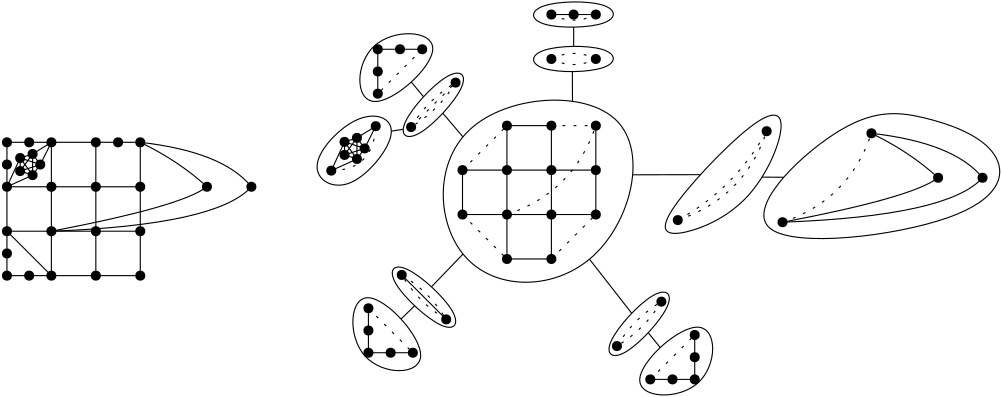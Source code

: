<?xml version="1.0"?>
<!DOCTYPE ipe SYSTEM "ipe.dtd">
<ipe version="70206" creator="Ipe 7.2.7">
<info created="D:20180326161942" modified="D:20180326164559"/>
<ipestyle name="basic">
<symbol name="arrow/arc(spx)">
<path stroke="sym-stroke" fill="sym-stroke" pen="sym-pen">
0 0 m
-1 0.333 l
-1 -0.333 l
h
</path>
</symbol>
<symbol name="arrow/farc(spx)">
<path stroke="sym-stroke" fill="white" pen="sym-pen">
0 0 m
-1 0.333 l
-1 -0.333 l
h
</path>
</symbol>
<symbol name="arrow/ptarc(spx)">
<path stroke="sym-stroke" fill="sym-stroke" pen="sym-pen">
0 0 m
-1 0.333 l
-0.8 0 l
-1 -0.333 l
h
</path>
</symbol>
<symbol name="arrow/fptarc(spx)">
<path stroke="sym-stroke" fill="white" pen="sym-pen">
0 0 m
-1 0.333 l
-0.8 0 l
-1 -0.333 l
h
</path>
</symbol>
<symbol name="mark/circle(sx)" transformations="translations">
<path fill="sym-stroke">
0.6 0 0 0.6 0 0 e
0.4 0 0 0.4 0 0 e
</path>
</symbol>
<symbol name="mark/disk(sx)" transformations="translations">
<path fill="sym-stroke">
0.6 0 0 0.6 0 0 e
</path>
</symbol>
<symbol name="mark/fdisk(sfx)" transformations="translations">
<group>
<path fill="sym-fill">
0.5 0 0 0.5 0 0 e
</path>
<path fill="sym-stroke" fillrule="eofill">
0.6 0 0 0.6 0 0 e
0.4 0 0 0.4 0 0 e
</path>
</group>
</symbol>
<symbol name="mark/box(sx)" transformations="translations">
<path fill="sym-stroke" fillrule="eofill">
-0.6 -0.6 m
0.6 -0.6 l
0.6 0.6 l
-0.6 0.6 l
h
-0.4 -0.4 m
0.4 -0.4 l
0.4 0.4 l
-0.4 0.4 l
h
</path>
</symbol>
<symbol name="mark/square(sx)" transformations="translations">
<path fill="sym-stroke">
-0.6 -0.6 m
0.6 -0.6 l
0.6 0.6 l
-0.6 0.6 l
h
</path>
</symbol>
<symbol name="mark/fsquare(sfx)" transformations="translations">
<group>
<path fill="sym-fill">
-0.5 -0.5 m
0.5 -0.5 l
0.5 0.5 l
-0.5 0.5 l
h
</path>
<path fill="sym-stroke" fillrule="eofill">
-0.6 -0.6 m
0.6 -0.6 l
0.6 0.6 l
-0.6 0.6 l
h
-0.4 -0.4 m
0.4 -0.4 l
0.4 0.4 l
-0.4 0.4 l
h
</path>
</group>
</symbol>
<symbol name="mark/cross(sx)" transformations="translations">
<group>
<path fill="sym-stroke">
-0.43 -0.57 m
0.57 0.43 l
0.43 0.57 l
-0.57 -0.43 l
h
</path>
<path fill="sym-stroke">
-0.43 0.57 m
0.57 -0.43 l
0.43 -0.57 l
-0.57 0.43 l
h
</path>
</group>
</symbol>
<symbol name="arrow/fnormal(spx)">
<path stroke="sym-stroke" fill="white" pen="sym-pen">
0 0 m
-1 0.333 l
-1 -0.333 l
h
</path>
</symbol>
<symbol name="arrow/pointed(spx)">
<path stroke="sym-stroke" fill="sym-stroke" pen="sym-pen">
0 0 m
-1 0.333 l
-0.8 0 l
-1 -0.333 l
h
</path>
</symbol>
<symbol name="arrow/fpointed(spx)">
<path stroke="sym-stroke" fill="white" pen="sym-pen">
0 0 m
-1 0.333 l
-0.8 0 l
-1 -0.333 l
h
</path>
</symbol>
<symbol name="arrow/linear(spx)">
<path stroke="sym-stroke" pen="sym-pen">
-1 0.333 m
0 0 l
-1 -0.333 l
</path>
</symbol>
<symbol name="arrow/fdouble(spx)">
<path stroke="sym-stroke" fill="white" pen="sym-pen">
0 0 m
-1 0.333 l
-1 -0.333 l
h
-1 0 m
-2 0.333 l
-2 -0.333 l
h
</path>
</symbol>
<symbol name="arrow/double(spx)">
<path stroke="sym-stroke" fill="sym-stroke" pen="sym-pen">
0 0 m
-1 0.333 l
-1 -0.333 l
h
-1 0 m
-2 0.333 l
-2 -0.333 l
h
</path>
</symbol>
<pen name="heavier" value="0.8"/>
<pen name="fat" value="1.2"/>
<pen name="ultrafat" value="2"/>
<symbolsize name="large" value="5"/>
<symbolsize name="small" value="2"/>
<symbolsize name="tiny" value="1.1"/>
<arrowsize name="large" value="10"/>
<arrowsize name="small" value="5"/>
<arrowsize name="tiny" value="3"/>
<color name="red" value="1 0 0"/>
<color name="green" value="0 1 0"/>
<color name="blue" value="0 0 1"/>
<color name="yellow" value="1 1 0"/>
<color name="orange" value="1 0.647 0"/>
<color name="gold" value="1 0.843 0"/>
<color name="purple" value="0.627 0.125 0.941"/>
<color name="gray" value="0.745"/>
<color name="brown" value="0.647 0.165 0.165"/>
<color name="navy" value="0 0 0.502"/>
<color name="pink" value="1 0.753 0.796"/>
<color name="seagreen" value="0.18 0.545 0.341"/>
<color name="turquoise" value="0.251 0.878 0.816"/>
<color name="violet" value="0.933 0.51 0.933"/>
<color name="darkblue" value="0 0 0.545"/>
<color name="darkcyan" value="0 0.545 0.545"/>
<color name="darkgray" value="0.663"/>
<color name="darkgreen" value="0 0.392 0"/>
<color name="darkmagenta" value="0.545 0 0.545"/>
<color name="darkorange" value="1 0.549 0"/>
<color name="darkred" value="0.545 0 0"/>
<color name="lightblue" value="0.678 0.847 0.902"/>
<color name="lightcyan" value="0.878 1 1"/>
<color name="lightgray" value="0.827"/>
<color name="lightgreen" value="0.565 0.933 0.565"/>
<color name="lightyellow" value="1 1 0.878"/>
<dashstyle name="dashed" value="[4] 0"/>
<dashstyle name="dotted" value="[1 3] 0"/>
<dashstyle name="dash dotted" value="[4 2 1 2] 0"/>
<dashstyle name="dash dot dotted" value="[4 2 1 2 1 2] 0"/>
<textsize name="large" value="\large"/>
<textsize name="small" value="\small"/>
<textsize name="tiny" value="\tiny"/>
<textsize name="Large" value="\Large"/>
<textsize name="LARGE" value="\LARGE"/>
<textsize name="huge" value="\huge"/>
<textsize name="Huge" value="\Huge"/>
<textsize name="footnote" value="\footnotesize"/>
<textstyle name="center" begin="\begin{center}" end="\end{center}"/>
<textstyle name="itemize" begin="\begin{itemize}" end="\end{itemize}"/>
<textstyle name="item" begin="\begin{itemize}\item{}" end="\end{itemize}"/>
<gridsize name="4 pts" value="4"/>
<gridsize name="8 pts (~3 mm)" value="8"/>
<gridsize name="16 pts (~6 mm)" value="16"/>
<gridsize name="32 pts (~12 mm)" value="32"/>
<gridsize name="10 pts (~3.5 mm)" value="10"/>
<gridsize name="20 pts (~7 mm)" value="20"/>
<gridsize name="14 pts (~5 mm)" value="14"/>
<gridsize name="28 pts (~10 mm)" value="28"/>
<gridsize name="56 pts (~20 mm)" value="56"/>
<anglesize name="90 deg" value="90"/>
<anglesize name="60 deg" value="60"/>
<anglesize name="45 deg" value="45"/>
<anglesize name="30 deg" value="30"/>
<anglesize name="22.5 deg" value="22.5"/>
<opacity name="10%" value="0.1"/>
<opacity name="30%" value="0.3"/>
<opacity name="50%" value="0.5"/>
<opacity name="75%" value="0.75"/>
<tiling name="falling" angle="-60" step="4" width="1"/>
<tiling name="rising" angle="30" step="4" width="1"/>
</ipestyle>
<ipestyle name="brew">
<color name="aliceblue" value="0.941 0.973 1"/>
<color name="brew1" value="0.552 0.827 0.78"/>
<color name="brew2" value="1 1 0.701"/>
<color name="brew3" value="0.745 0.729 0.854"/>
<color name="brew4" value="0.984 0.501 0.447"/>
<color name="brew5" value="0.501 0.694 0.827"/>
<color name="brew6" value="0.992 0.705 0.384"/>
<color name="brew7" value="0.701 0.87 0.411"/>
<color name="brew8" value="0.988 0.803 0.898"/>
</ipestyle>
<page>
<layer name="alpha"/>
<view layers="alpha" active="alpha"/>
<use layer="alpha" matrix="1 0 0 1 -34.0642 -90.7774" name="mark/disk(sx)" pos="128 624" size="normal" stroke="black"/>
<use matrix="1 0 0 1 -34.0642 -90.7774" name="mark/disk(sx)" pos="144 624" size="normal" stroke="black"/>
<use matrix="1 0 0 1 -34.0642 -90.7774" name="mark/disk(sx)" pos="160 624" size="normal" stroke="black"/>
<use matrix="1 0 0 1 -34.0642 -90.7774" name="mark/disk(sx)" pos="176 624" size="normal" stroke="black"/>
<use matrix="1 0 0 1 -34.0642 -90.7774" name="mark/disk(sx)" pos="176 608" size="normal" stroke="black"/>
<use matrix="1 0 0 1 -34.0642 -90.7774" name="mark/disk(sx)" pos="160 608" size="normal" stroke="black"/>
<use matrix="1 0 0 1 -34.0642 -90.7774" name="mark/disk(sx)" pos="144 608" size="normal" stroke="black"/>
<use matrix="1 0 0 1 -34.0642 -90.7774" name="mark/disk(sx)" pos="128 608" size="normal" stroke="black"/>
<use matrix="1 0 0 1 -34.0642 -90.7774" name="mark/disk(sx)" pos="128 592" size="normal" stroke="black"/>
<use matrix="1 0 0 1 -34.0642 -90.7774" name="mark/disk(sx)" pos="144 592" size="normal" stroke="black"/>
<use matrix="1 0 0 1 -34.0642 -90.7774" name="mark/disk(sx)" pos="160 592" size="normal" stroke="black"/>
<use matrix="1 0 0 1 -34.0642 -90.7774" name="mark/disk(sx)" pos="176 592" size="normal" stroke="black"/>
<use matrix="1 0 0 1 -34.0642 -90.7774" name="mark/disk(sx)" pos="176 576" size="normal" stroke="black"/>
<use matrix="1 0 0 1 -34.0642 -90.7774" name="mark/disk(sx)" pos="160 576" size="normal" stroke="black"/>
<use matrix="1 0 0 1 -34.0642 -90.7774" name="mark/disk(sx)" pos="144 576" size="normal" stroke="black"/>
<use matrix="1 0 0 1 -34.0642 -90.7774" name="mark/disk(sx)" pos="128 576" size="normal" stroke="black"/>
<path matrix="0.5 0 0 0.5 29.9358 181.223" stroke="black">
224 704 m
283.535 697.272
304 672 c
</path>
<path matrix="0.5 0 0 0.5 29.9358 181.223" stroke="black">
304 672 m
279.511 644.411
160 640 c
</path>
<path matrix="0.5 0 0 0.5 29.9358 181.223" stroke="black">
160 640 m
253.721 657.764
272 672 c
</path>
<path matrix="0.5 0 0 0.5 29.9358 181.223" stroke="black">
272 672 m
251.892 690.505
224 704 c
</path>
<path matrix="0.5 0 0 0.5 29.9358 181.223" stroke="black">
128 704 m
160 704 l
</path>
<path matrix="0.5 0 0 0.5 29.9358 181.223" stroke="black">
160 704 m
192 704 l
</path>
<path matrix="0.5 0 0 0.5 29.9358 181.223" stroke="black">
192 704 m
224 704 l
</path>
<path matrix="0.5 0 0 0.5 29.9358 181.223" stroke="black">
224 704 m
224 672 l
</path>
<path matrix="0.5 0 0 0.5 29.9358 181.223" stroke="black">
224 672 m
224 640 l
</path>
<path matrix="0.5 0 0 0.5 29.9358 181.223" stroke="black">
224 640 m
224 608 l
</path>
<path matrix="0.5 0 0 0.5 29.9358 181.223" stroke="black">
224 672 m
192 672 l
</path>
<path matrix="0.5 0 0 0.5 29.9358 181.223" stroke="black">
160 672 m
192 672 l
</path>
<path matrix="0.5 0 0 0.5 29.9358 181.223" stroke="black">
128 672 m
160 672 l
</path>
<path matrix="0.5 0 0 0.5 29.9358 181.223" stroke="black">
128 672 m
128 704 l
</path>
<path matrix="0.5 0 0 0.5 29.9358 181.223" stroke="black">
160 704 m
160 672 l
</path>
<path matrix="0.5 0 0 0.5 29.9358 181.223" stroke="black">
192 704 m
192 672 l
</path>
<path matrix="0.5 0 0 0.5 29.9358 181.223" stroke="black">
128 672 m
128 640 l
</path>
<path matrix="0.5 0 0 0.5 29.9358 181.223" stroke="black">
160 672 m
160 640 l
</path>
<path matrix="0.5 0 0 0.5 29.9358 181.223" stroke="black">
192 672 m
192 640 l
</path>
<path matrix="0.5 0 0 0.5 29.9358 181.223" stroke="black">
128 640 m
160 640 l
</path>
<path matrix="0.5 0 0 0.5 29.9358 181.223" stroke="black">
192 640 m
224 640 l
</path>
<path matrix="0.5 0 0 0.5 29.9358 181.223" stroke="black">
192 640 m
192 608 l
</path>
<path matrix="0.5 0 0 0.5 29.9358 181.223" stroke="black">
160 640 m
160 608 l
</path>
<path matrix="0.5 0 0 0.5 29.9358 181.223" stroke="black">
128 640 m
128 608 l
</path>
<path matrix="0.5 0 0 0.5 29.9358 181.223" stroke="black">
128 608 m
160 608 l
</path>
<path matrix="0.5 0 0 0.5 29.9358 181.223" stroke="black">
160 608 m
192 608 l
</path>
<path matrix="0.5 0 0 0.5 29.9358 181.223" stroke="black">
192 608 m
224 608 l
</path>
<use matrix="0.5 0 0 0.5 29.9358 181.223" name="mark/disk(sx)" pos="272 672" size="normal" stroke="black"/>
<use matrix="0.5 0 0 0.5 29.9358 181.223" name="mark/disk(sx)" pos="304 672" size="normal" stroke="black"/>
<use matrix="0.5 0 0 0.5 29.9358 181.223" name="mark/disk(sx)" pos="128 688" size="normal" stroke="black"/>
<use matrix="0.5 0 0 0.5 29.9358 181.223" name="mark/disk(sx)" pos="144 704" size="normal" stroke="black"/>
<use matrix="0.5 0 0 0.5 29.9358 181.223" name="mark/disk(sx)" pos="128 624" size="normal" stroke="black"/>
<use matrix="0.5 0 0 0.5 29.9358 181.223" name="mark/disk(sx)" pos="144 608" size="normal" stroke="black"/>
<use matrix="0.5 0 0 0.5 29.9358 181.223" name="mark/disk(sx)" pos="208 704" size="normal" stroke="black"/>
<use matrix="0.5 0 0 0.5 163.436 278.723" name="mark/disk(sx)" pos="128 544" size="normal" stroke="black"/>
<use matrix="0.5 0 0 0.5 163.436 278.723" name="mark/disk(sx)" pos="128 560" size="normal" stroke="black"/>
<use matrix="0.5 0 0 0.5 163.436 278.723" name="mark/disk(sx)" pos="128 576" size="normal" stroke="black"/>
<use matrix="0.5 0 0 0.5 163.436 278.723" name="mark/disk(sx)" pos="144 576" size="normal" stroke="black"/>
<use matrix="0.5 0 0 0.5 163.436 278.723" name="mark/disk(sx)" pos="160 576" size="normal" stroke="black"/>
<path matrix="0.5 0 0 0.5 163.436 278.723" stroke="black" dash="dotted">
160 576 m
128 544 l
</path>
<path matrix="0.5 0 0 0.5 163.436 278.723" stroke="black">
128 544 m
128 560 l
</path>
<path matrix="0.5 0 0 0.5 163.436 278.723" stroke="black">
128 560 m
128 576 l
</path>
<path matrix="0.5 0 0 0.5 163.436 278.723" stroke="black">
128 576 m
160 576 l
</path>
<use matrix="0.5 0 0 0.5 175.436 266.723" name="mark/disk(sx)" pos="128 544" size="normal" stroke="black"/>
<use matrix="0.5 0 0 0.5 175.436 266.723" name="mark/disk(sx)" pos="160 576" size="normal" stroke="black"/>
<path matrix="0.5 0 0 0.5 167.436 274.723" stroke="black" dash="dotted">
144 528 m
156 548
176 560 c
</path>
<path matrix="0.5 0 0 0.5 167.436 274.723" stroke="black" dash="dotted">
176 560 m
164 540
144 528 c
</path>
<use matrix="1 0 0 1 129.936 -84.7774" name="mark/disk(sx)" pos="144 624" size="normal" stroke="black"/>
<use matrix="1 0 0 1 129.936 -84.7774" name="mark/disk(sx)" pos="160 624" size="normal" stroke="black"/>
<use matrix="1 0 0 1 129.936 -84.7774" name="mark/disk(sx)" pos="176 624" size="normal" stroke="black"/>
<use matrix="1 0 0 1 129.936 -84.7774" name="mark/disk(sx)" pos="176 608" size="normal" stroke="black"/>
<use matrix="1 0 0 1 129.936 -84.7774" name="mark/disk(sx)" pos="160 608" size="normal" stroke="black"/>
<use matrix="1 0 0 1 129.936 -84.7774" name="mark/disk(sx)" pos="144 608" size="normal" stroke="black"/>
<use matrix="1 0 0 1 129.936 -84.7774" name="mark/disk(sx)" pos="128 608" size="normal" stroke="black"/>
<use matrix="1 0 0 1 129.936 -84.7774" name="mark/disk(sx)" pos="128 592" size="normal" stroke="black"/>
<use matrix="1 0 0 1 129.936 -84.7774" name="mark/disk(sx)" pos="144 592" size="normal" stroke="black"/>
<use matrix="1 0 0 1 129.936 -84.7774" name="mark/disk(sx)" pos="160 592" size="normal" stroke="black"/>
<use matrix="1 0 0 1 129.936 -84.7774" name="mark/disk(sx)" pos="176 592" size="normal" stroke="black"/>
<use matrix="1 0 0 1 129.936 -84.7774" name="mark/disk(sx)" pos="160 576" size="normal" stroke="black"/>
<use matrix="1 0 0 1 129.936 -84.7774" name="mark/disk(sx)" pos="144 576" size="normal" stroke="black"/>
<path matrix="0.5 0 0 0.5 193.936 187.223" stroke="black">
160 704 m
192 704 l
</path>
<path matrix="0.5 0 0 0.5 193.936 187.223" stroke="black">
224 704 m
224 672 l
</path>
<path matrix="0.5 0 0 0.5 193.936 187.223" stroke="black">
224 672 m
224 640 l
</path>
<path matrix="0.5 0 0 0.5 193.936 187.223" stroke="black">
224 672 m
192 672 l
</path>
<path matrix="0.5 0 0 0.5 193.936 187.223" stroke="black">
160 672 m
192 672 l
</path>
<path matrix="0.5 0 0 0.5 193.936 187.223" stroke="black">
128 672 m
160 672 l
</path>
<path matrix="0.5 0 0 0.5 193.936 187.223" stroke="black">
160 704 m
160 672 l
</path>
<path matrix="0.5 0 0 0.5 193.936 187.223" stroke="black">
192 704 m
192 672 l
</path>
<path matrix="0.5 0 0 0.5 193.936 187.223" stroke="black">
128 672 m
128 640 l
</path>
<path matrix="0.5 0 0 0.5 193.936 187.223" stroke="black">
160 672 m
160 640 l
</path>
<path matrix="0.5 0 0 0.5 193.936 187.223" stroke="black">
192 672 m
192 640 l
</path>
<path matrix="0.5 0 0 0.5 193.936 187.223" stroke="black">
128 640 m
160 640 l
</path>
<path matrix="0.5 0 0 0.5 193.936 187.223" stroke="black">
192 640 m
224 640 l
</path>
<path matrix="0.5 0 0 0.5 193.936 187.223" stroke="black">
192 640 m
192 608 l
</path>
<path matrix="0.5 0 0 0.5 193.936 187.223" stroke="black">
160 640 m
160 608 l
</path>
<path matrix="0.5 0 0 0.5 193.936 187.223" stroke="black">
160 608 m
192 608 l
</path>
<path matrix="0.5 0 0 0.5 163.936 271.223" stroke="black" dash="dotted">
188 504 m
220 536 l
</path>
<path matrix="0.5 0 0 0.5 163.936 271.223" stroke="black" dash="dotted">
188 472 m
220 440 l
</path>
<path matrix="0.5 0 0 0.5 163.936 271.223" stroke="black" dash="dotted">
252 536 m
284 536 l
</path>
<path matrix="0.5 0 0 0.5 29.9358 181.223" stroke="black">
160 640 m
192 640 l
</path>
<path matrix="0.5 0 0 0.5 163.936 271.223" stroke="black">
220 472 m
252 472 l
</path>
<path matrix="0.5 0 0 0.5 163.936 271.223" stroke="black" dash="dotted">
220 472 m
268 488
284 536 c
</path>
<use matrix="1 0 0 1 129.936 -60.7774" name="mark/disk(sx)" pos="160 624" size="normal" stroke="black"/>
<use matrix="1 0 0 1 129.936 -60.7774" name="mark/disk(sx)" pos="176 624" size="normal" stroke="black"/>
<use matrix="1 0 0 1 129.936 -44.7774" name="mark/disk(sx)" pos="160 624" size="normal" stroke="black"/>
<use matrix="1 0 0 1 129.936 -44.7774" name="mark/disk(sx)" pos="176 624" size="normal" stroke="black"/>
<path matrix="0.5 0 0 0.5 163.936 311.223" stroke="black">
252 536 m
284 536 l
</path>
<use matrix="0.5 0 0 0.5 163.936 283.223" name="mark/disk(sx)" pos="268 592" size="normal" stroke="black"/>
<path matrix="0.5 0 0 0.5 163.936 283.223" stroke="black" dash="dotted">
252 592 m
268 584
284 592 c
</path>
<path matrix="0.5 0 0 0.5 293.148 184.462" stroke="black">
224 704 m
283.535 697.272
304 672 c
</path>
<path matrix="0.5 0 0 0.5 293.148 184.462" stroke="black">
304 672 m
279.511 644.411
160 640 c
</path>
<path matrix="0.5 0 0 0.5 293.148 184.462" stroke="black">
160 640 m
253.721 657.764
272 672 c
</path>
<path matrix="0.5 0 0 0.5 293.148 184.462" stroke="black">
272 672 m
251.892 690.505
224 704 c
</path>
<use matrix="0.5 0 0 0.5 293.148 184.462" name="mark/disk(sx)" pos="272 672" size="normal" stroke="black"/>
<use matrix="0.5 0 0 0.5 293.148 184.462" name="mark/disk(sx)" pos="304 672" size="normal" stroke="black"/>
<path matrix="0.5 0 0 0.5 263.148 268.462" stroke="black" dash="dotted">
220 472 m
268 488
284 536 c
</path>
<use matrix="0.5 0 0 0.5 209.148 270.462" name="mark/disk(sx)" pos="328 468" size="normal" stroke="black"/>
<use matrix="0.5 0 0 0.5 209.148 270.462" name="mark/disk(sx)" pos="392 532" size="normal" stroke="black"/>
<path matrix="0.5 0 0 0.5 225.436 269.223" stroke="black" dash="dotted">
220 472 m
268 488
284 536 c
</path>
<use matrix="0.5 0 0 0.5 183.436 271.223" name="mark/disk(sx)" pos="304 468" size="normal" stroke="black"/>
<use matrix="0.5 0 0 0.5 183.436 271.223" name="mark/disk(sx)" pos="368 532" size="normal" stroke="black"/>
<path matrix="0.5 0 0 0.5 163.231 278.928" stroke="black">
112 592
112 512
196 588 u
</path>
<path matrix="0.5 0 0 0.5 166.436 275.723" stroke="black">
176 572
132 524
148 512
192 560 u
</path>
<use matrix="0 0.5 -0.5 0 512.066 393.475" name="mark/disk(sx)" pos="128 544" size="normal" stroke="black"/>
<use matrix="0 0.5 -0.5 0 512.066 393.475" name="mark/disk(sx)" pos="128 560" size="normal" stroke="black"/>
<use matrix="0 0.5 -0.5 0 512.066 393.475" name="mark/disk(sx)" pos="128 576" size="normal" stroke="black"/>
<use matrix="0 0.5 -0.5 0 512.066 393.475" name="mark/disk(sx)" pos="144 576" size="normal" stroke="black"/>
<use matrix="0 0.5 -0.5 0 512.066 393.475" name="mark/disk(sx)" pos="160 576" size="normal" stroke="black"/>
<path matrix="0 0.5 -0.5 0 512.066 393.475" stroke="black" dash="dotted">
160 576 m
128 544 l
</path>
<path matrix="0 0.5 -0.5 0 512.066 393.475" stroke="black">
128 544 m
128 560 l
</path>
<path matrix="0 0.5 -0.5 0 512.066 393.475" stroke="black">
128 560 m
128 576 l
</path>
<path matrix="0 0.5 -0.5 0 512.066 393.475" stroke="black">
128 576 m
160 576 l
</path>
<use matrix="0 0.5 -0.5 0 524.066 405.475" name="mark/disk(sx)" pos="128 544" size="normal" stroke="black"/>
<use matrix="0 0.5 -0.5 0 524.066 405.475" name="mark/disk(sx)" pos="160 576" size="normal" stroke="black"/>
<path matrix="0 0.5 -0.5 0 516.066 397.475" stroke="black" dash="dotted">
144 528 m
156 548
176 560 c
</path>
<path matrix="0 0.5 -0.5 0 516.066 397.475" stroke="black" dash="dotted">
176 560 m
164 540
144 528 c
</path>
<path matrix="0 0.5 -0.5 0 511.861 393.27" stroke="black">
112 592
112 512
196 588 u
</path>
<path matrix="0 0.5 -0.5 0 515.066 396.475" stroke="black">
176 572
132 524
148 512
192 560 u
</path>
<use matrix="-0.5 0 0 -0.5 405.539 735.873" name="mark/disk(sx)" pos="128 544" size="normal" stroke="black"/>
<use matrix="-0.5 0 0 -0.5 405.539 735.873" name="mark/disk(sx)" pos="128 560" size="normal" stroke="black"/>
<use matrix="-0.5 0 0 -0.5 405.539 735.873" name="mark/disk(sx)" pos="128 576" size="normal" stroke="black"/>
<use matrix="-0.5 0 0 -0.5 405.539 735.873" name="mark/disk(sx)" pos="144 576" size="normal" stroke="black"/>
<use matrix="-0.5 0 0 -0.5 405.539 735.873" name="mark/disk(sx)" pos="160 576" size="normal" stroke="black"/>
<path matrix="-0.5 0 0 -0.5 405.539 735.873" stroke="black" dash="dotted">
160 576 m
128 544 l
</path>
<path matrix="-0.5 0 0 -0.5 405.539 735.873" stroke="black">
128 544 m
128 560 l
</path>
<path matrix="-0.5 0 0 -0.5 405.539 735.873" stroke="black">
128 560 m
128 576 l
</path>
<path matrix="-0.5 0 0 -0.5 405.539 735.873" stroke="black">
128 576 m
160 576 l
</path>
<use matrix="-0.5 0 0 -0.5 393.539 747.873" name="mark/disk(sx)" pos="128 544" size="normal" stroke="black"/>
<use matrix="-0.5 0 0 -0.5 393.539 747.873" name="mark/disk(sx)" pos="160 576" size="normal" stroke="black"/>
<path matrix="-0.5 0 0 -0.5 401.539 739.873" stroke="black" dash="dotted">
144 528 m
156 548
176 560 c
</path>
<path matrix="-0.5 0 0 -0.5 401.539 739.873" stroke="black" dash="dotted">
176 560 m
164 540
144 528 c
</path>
<path matrix="-0.5 0 0 -0.5 405.744 735.668" stroke="black">
112 592
112 512
196 588 u
</path>
<path matrix="-0.5 0 0 -0.5 402.539 738.873" stroke="black">
176 572
132 524
148 512
192 560 u
</path>
<path matrix="0.5 0 0 0.5 163.936 271.223" stroke="black" dash="dotted">
252 440 m
284 472 l
</path>
<path matrix="0.5 0 0 0.5 161.899 282.915" stroke="black">
240.369 602.001
240.876 582.217
303.779 583.231
302.765 603.015 u
</path>
<path matrix="0.5 0 0 0.5 161.899 266.915" stroke="black">
240.369 602.001
240.876 582.217
303.779 583.231
302.765 603.015 u
</path>
<path matrix="0.5 0 0 0.5 183.436 271.223" stroke="black">
366.726 551.258
281.502 460.962
305.301 454.382
358.609 478.717
386.002 542.127 u
</path>
<path matrix="0.5 0 0 0.5 183.436 271.223" stroke="black" dash="dotted">
304 468 m
344.648 490.125
368 532 c
</path>
<path matrix="0.5 0 0 0.5 176.936 271.223" stroke="black">
438.727 548.696
329.466 439.436
545.646 464.8
557.743 520.21
492.577 545.184 u
</path>
<path matrix="0.5 0 0 0.5 163.936 271.223" stroke="black">
333.54 566.037
163.398 554.167
172.631 416.339
297.27 418.317 u
</path>
<path matrix="0.5 0 0 0.5 163.936 271.223" stroke="black">
151.126 567.42 m
159.954 556.812 l
</path>
<path matrix="0.5 0 0 0.5 163.936 271.223" stroke="black">
173.826 544.95 m
188.323 527.913 l
</path>
<path matrix="0.5 0 0 0.5 163.936 271.223" stroke="black">
267.196 553.499 m
267.092 574.92 l
</path>
<path matrix="0.5 0 0 0.5 163.936 271.223" stroke="black">
268.046 593.075 m
268.035 606.929 l
</path>
<path matrix="0.5 0 0 0.5 163.936 271.223" stroke="black">
188.375 443.561 m
165.633 419.954 l
</path>
<path matrix="0.5 0 0 0.5 163.936 271.223" stroke="black">
153.539 406.306 m
143.717 396.764 l
</path>
<path matrix="0.5 0 0 0.5 163.936 271.223" stroke="black">
310.504 500.608 m
359.336 500.721 l
</path>
<path matrix="0.5 0 0 0.5 163.936 271.223" stroke="black">
403.65 498.948 m
419.292 498.822 l
</path>
<path matrix="0.5 0 0 0.5 163.936 271.223" stroke="black">
279.403 439.852 m
309.846 400.9 l
</path>
<path matrix="0.5 0 0 0.5 163.936 271.223" stroke="black">
321.718 386.912 m
330.362 376.216 l
</path>
<path matrix="0.5 0 0 0.5 -24.0642 159.223" stroke="black">
236 684 m
268 652 l
</path>
<path matrix="0.5 0 0 0.5 163.936 271.223" stroke="black">
144.26 428.504 m
176.26 396.504 l
</path>
<path matrix="0.5 0 0 0.5 163.936 267.223" stroke="black" dash="dotted">
252 592 m
268 584
284 592 c
</path>
<path matrix="0.5 0 0 -0.5 163.936 859.223" stroke="black" dash="dotted">
252 592 m
268 584
284 592 c
</path>
<path matrix="0.5 0 0 0.5 -24.0642 159.223" stroke="black">
260 732 m
254.472 739.608 l
245.528 736.702 l
245.528 727.298 l
254.472 724.392 l
h
</path>
<path matrix="0.5 0 0 0.5 -24.0642 159.223" stroke="black">
245.528 727.298 m
254.472 739.608 l
254.472 724.392 l
</path>
<path matrix="0.5 0 0 0.5 -24.0642 159.223" stroke="black">
254.472 724.392 m
245.528 736.702 l
</path>
<path matrix="0.5 0 0 0.5 -24.0642 159.223" stroke="black">
245.528 736.702 m
260 732 l
</path>
<path matrix="0.5 0 0 0.5 -24.0642 159.223" stroke="black">
260 732 m
245.528 727.298 l
</path>
<path matrix="0.5 0 0 0.5 -24.0642 159.223" stroke="black">
254.472 739.608 m
268 748 l
</path>
<path matrix="0.5 0 0 0.5 -24.0642 159.223" stroke="black">
268 748 m
260 732 l
</path>
<path matrix="0.5 0 0 0.5 -24.0642 159.223" stroke="black">
245.528 736.702 m
236 716 l
</path>
<path matrix="0.5 0 0 0.5 -24.0642 159.223" stroke="black">
236 716 m
254.472 724.392 l
</path>
<path matrix="0.5 0 0 0.5 92.6998 165.027" stroke="black">
260 732 m
254.472 739.608 l
245.528 736.702 l
245.528 727.298 l
254.472 724.392 l
h
</path>
<path matrix="0.5 0 0 0.5 92.6998 165.027" stroke="black">
245.528 727.298 m
254.472 739.608 l
254.472 724.392 l
</path>
<path matrix="0.5 0 0 0.5 92.6998 165.027" stroke="black">
254.472 724.392 m
245.528 736.702 l
</path>
<path matrix="0.5 0 0 0.5 92.6998 165.027" stroke="black">
245.528 736.702 m
260 732 l
</path>
<path matrix="0.5 0 0 0.5 92.6998 165.027" stroke="black">
260 732 m
245.528 727.298 l
</path>
<path matrix="0.5 0 0 0.5 92.6998 165.027" stroke="black">
254.472 739.608 m
268 748 l
</path>
<path matrix="0.5 0 0 0.5 92.6998 165.027" stroke="black">
268 748 m
260 732 l
</path>
<path matrix="0.5 0 0 0.5 92.6998 165.027" stroke="black">
245.528 736.702 m
236 716 l
</path>
<path matrix="0.5 0 0 0.5 92.6998 165.027" stroke="black">
236 716 m
254.472 724.392 l
</path>
<use matrix="0.5 0 0 0.5 -24.0642 159.223" name="mark/disk(sx)" pos="245.528 736.702" size="normal" stroke="black"/>
<use matrix="0.5 0 0 0.5 -24.0642 159.223" name="mark/disk(sx)" pos="254.472 739.608" size="normal" stroke="black"/>
<use matrix="0.5 0 0 0.5 -24.0642 159.223" name="mark/disk(sx)" pos="260 732" size="normal" stroke="black"/>
<use matrix="0.5 0 0 0.5 -24.0642 159.223" name="mark/disk(sx)" pos="254.472 724.392" size="normal" stroke="black"/>
<use matrix="0.5 0 0 0.5 -24.0642 159.223" name="mark/disk(sx)" pos="245.528 727.298" size="normal" stroke="black"/>
<use matrix="0.5 0 0 0.5 163.936 271.223" name="mark/disk(sx)" pos="103.056 524.31" size="normal" stroke="black"/>
<use matrix="0.5 0 0 0.5 163.936 271.223" name="mark/disk(sx)" pos="112 527.216" size="normal" stroke="black"/>
<use matrix="0.5 0 0 0.5 163.936 271.223" name="mark/disk(sx)" pos="125.528 535.608" size="normal" stroke="black"/>
<use matrix="0.5 0 0 0.5 163.936 271.223" name="mark/disk(sx)" pos="117.528 519.608" size="normal" stroke="black"/>
<use matrix="0.5 0 0 0.5 163.936 271.223" name="mark/disk(sx)" pos="112 512" size="normal" stroke="black"/>
<use matrix="0.5 0 0 0.5 163.936 271.223" name="mark/disk(sx)" pos="93.528 503.608" size="normal" stroke="black"/>
<use matrix="0.5 0 0 0.5 163.936 271.223" name="mark/disk(sx)" pos="103.056 514.906" size="normal" stroke="black"/>
<path matrix="0.5 0 0 0.5 163.936 271.223" stroke="black" dash="dotted">
93.528 503.608 m
124 504
125.528 535.608 c
</path>
<path matrix="0.5 0 0 0.5 163.936 271.223" stroke="black">
136 544
108 544
72 504
104 484
140 524 u
</path>
<path matrix="0.5 0 0 0.5 163.936 271.223" stroke="black">
136.728 532.042 m
145.321 533.391 l
</path>
<path matrix="0.5 0 0 0.5 163.936 271.223" stroke="black" dash="dotted">
151 535 m
183 567 l
</path>
</page>
</ipe>
